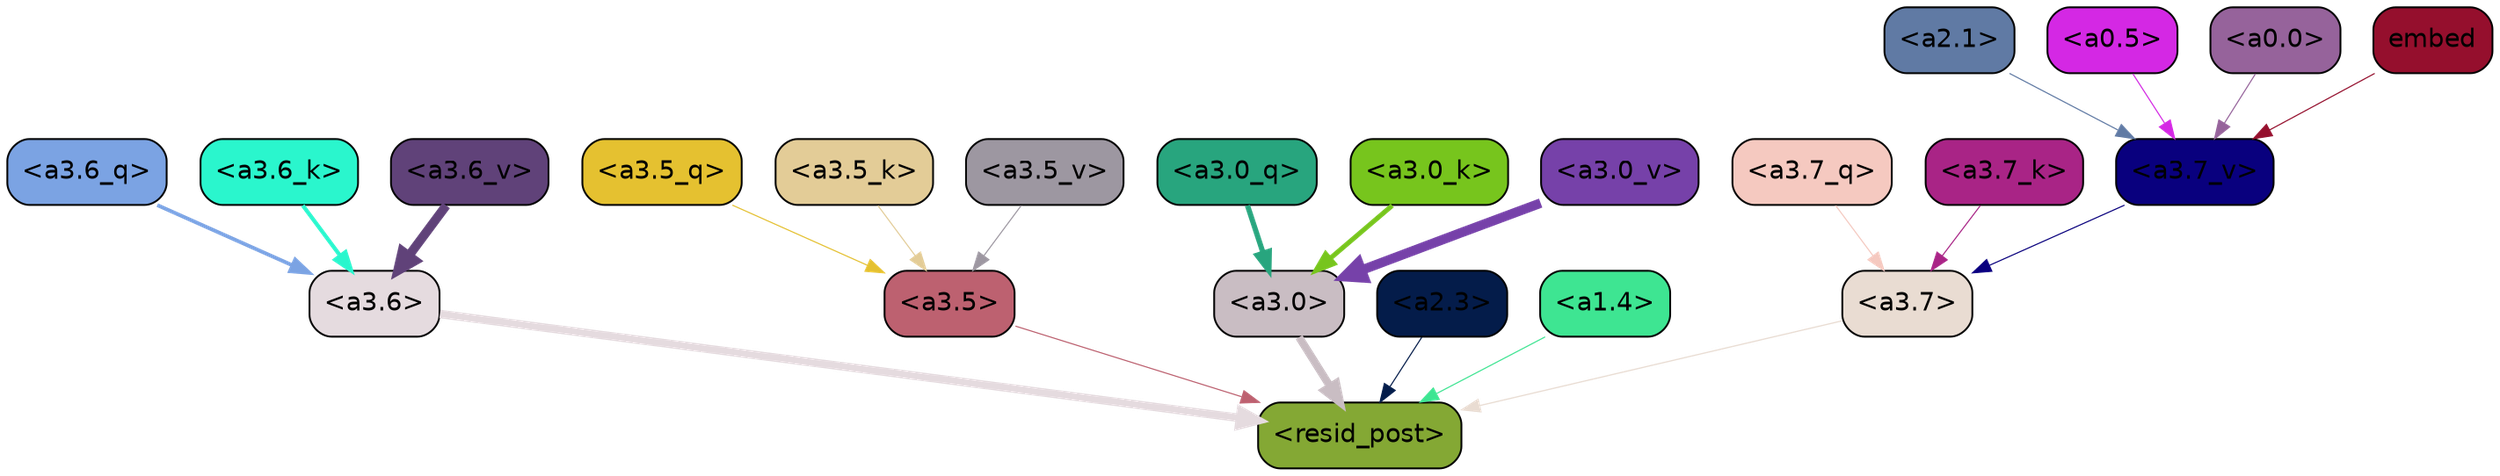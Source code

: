 strict digraph "" {
	graph [bgcolor=transparent,
		layout=dot,
		overlap=false,
		splines=true
	];
	"<a3.7>"	[color=black,
		fillcolor="#e9dcd2",
		fontname=Helvetica,
		shape=box,
		style="filled, rounded"];
	"<resid_post>"	[color=black,
		fillcolor="#84a834",
		fontname=Helvetica,
		shape=box,
		style="filled, rounded"];
	"<a3.7>" -> "<resid_post>"	[color="#e9dcd2",
		penwidth=0.6239100098609924];
	"<a3.6>"	[color=black,
		fillcolor="#e5dbdf",
		fontname=Helvetica,
		shape=box,
		style="filled, rounded"];
	"<a3.6>" -> "<resid_post>"	[color="#e5dbdf",
		penwidth=4.569062113761902];
	"<a3.5>"	[color=black,
		fillcolor="#bd6170",
		fontname=Helvetica,
		shape=box,
		style="filled, rounded"];
	"<a3.5>" -> "<resid_post>"	[color="#bd6170",
		penwidth=0.6];
	"<a3.0>"	[color=black,
		fillcolor="#c9bdc3",
		fontname=Helvetica,
		shape=box,
		style="filled, rounded"];
	"<a3.0>" -> "<resid_post>"	[color="#c9bdc3",
		penwidth=4.283544182777405];
	"<a2.3>"	[color=black,
		fillcolor="#041c4a",
		fontname=Helvetica,
		shape=box,
		style="filled, rounded"];
	"<a2.3>" -> "<resid_post>"	[color="#041c4a",
		penwidth=0.6];
	"<a1.4>"	[color=black,
		fillcolor="#3ee592",
		fontname=Helvetica,
		shape=box,
		style="filled, rounded"];
	"<a1.4>" -> "<resid_post>"	[color="#3ee592",
		penwidth=0.6];
	"<a3.7_q>"	[color=black,
		fillcolor="#f5c9c0",
		fontname=Helvetica,
		shape=box,
		style="filled, rounded"];
	"<a3.7_q>" -> "<a3.7>"	[color="#f5c9c0",
		penwidth=0.6];
	"<a3.6_q>"	[color=black,
		fillcolor="#7ba3e3",
		fontname=Helvetica,
		shape=box,
		style="filled, rounded"];
	"<a3.6_q>" -> "<a3.6>"	[color="#7ba3e3",
		penwidth=2.03758105635643];
	"<a3.5_q>"	[color=black,
		fillcolor="#e5c130",
		fontname=Helvetica,
		shape=box,
		style="filled, rounded"];
	"<a3.5_q>" -> "<a3.5>"	[color="#e5c130",
		penwidth=0.6];
	"<a3.0_q>"	[color=black,
		fillcolor="#28a57e",
		fontname=Helvetica,
		shape=box,
		style="filled, rounded"];
	"<a3.0_q>" -> "<a3.0>"	[color="#28a57e",
		penwidth=2.8638100624084473];
	"<a3.7_k>"	[color=black,
		fillcolor="#a92486",
		fontname=Helvetica,
		shape=box,
		style="filled, rounded"];
	"<a3.7_k>" -> "<a3.7>"	[color="#a92486",
		penwidth=0.6];
	"<a3.6_k>"	[color=black,
		fillcolor="#2af6cd",
		fontname=Helvetica,
		shape=box,
		style="filled, rounded"];
	"<a3.6_k>" -> "<a3.6>"	[color="#2af6cd",
		penwidth=2.174198240041733];
	"<a3.5_k>"	[color=black,
		fillcolor="#e3cc97",
		fontname=Helvetica,
		shape=box,
		style="filled, rounded"];
	"<a3.5_k>" -> "<a3.5>"	[color="#e3cc97",
		penwidth=0.6];
	"<a3.0_k>"	[color=black,
		fillcolor="#77c51d",
		fontname=Helvetica,
		shape=box,
		style="filled, rounded"];
	"<a3.0_k>" -> "<a3.0>"	[color="#77c51d",
		penwidth=2.6274144649505615];
	"<a3.7_v>"	[color=black,
		fillcolor="#09007e",
		fontname=Helvetica,
		shape=box,
		style="filled, rounded"];
	"<a3.7_v>" -> "<a3.7>"	[color="#09007e",
		penwidth=0.6];
	"<a3.6_v>"	[color=black,
		fillcolor="#604279",
		fontname=Helvetica,
		shape=box,
		style="filled, rounded"];
	"<a3.6_v>" -> "<a3.6>"	[color="#604279",
		penwidth=5.002329230308533];
	"<a3.5_v>"	[color=black,
		fillcolor="#9d97a1",
		fontname=Helvetica,
		shape=box,
		style="filled, rounded"];
	"<a3.5_v>" -> "<a3.5>"	[color="#9d97a1",
		penwidth=0.6];
	"<a3.0_v>"	[color=black,
		fillcolor="#7641a9",
		fontname=Helvetica,
		shape=box,
		style="filled, rounded"];
	"<a3.0_v>" -> "<a3.0>"	[color="#7641a9",
		penwidth=5.188832879066467];
	"<a2.1>"	[color=black,
		fillcolor="#607aa4",
		fontname=Helvetica,
		shape=box,
		style="filled, rounded"];
	"<a2.1>" -> "<a3.7_v>"	[color="#607aa4",
		penwidth=0.6];
	"<a0.5>"	[color=black,
		fillcolor="#d428e4",
		fontname=Helvetica,
		shape=box,
		style="filled, rounded"];
	"<a0.5>" -> "<a3.7_v>"	[color="#d428e4",
		penwidth=0.6];
	"<a0.0>"	[color=black,
		fillcolor="#96639b",
		fontname=Helvetica,
		shape=box,
		style="filled, rounded"];
	"<a0.0>" -> "<a3.7_v>"	[color="#96639b",
		penwidth=0.6];
	embed	[color=black,
		fillcolor="#950f2d",
		fontname=Helvetica,
		shape=box,
		style="filled, rounded"];
	embed -> "<a3.7_v>"	[color="#950f2d",
		penwidth=0.6];
}
